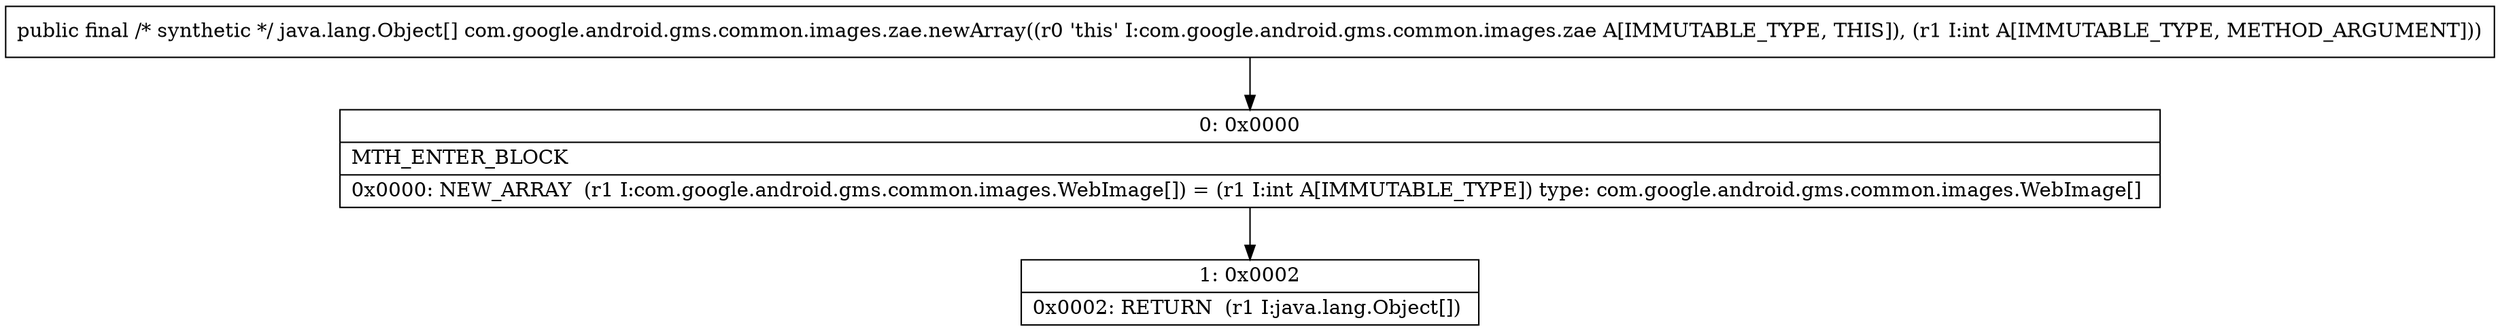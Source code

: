 digraph "CFG forcom.google.android.gms.common.images.zae.newArray(I)[Ljava\/lang\/Object;" {
Node_0 [shape=record,label="{0\:\ 0x0000|MTH_ENTER_BLOCK\l|0x0000: NEW_ARRAY  (r1 I:com.google.android.gms.common.images.WebImage[]) = (r1 I:int A[IMMUTABLE_TYPE]) type: com.google.android.gms.common.images.WebImage[] \l}"];
Node_1 [shape=record,label="{1\:\ 0x0002|0x0002: RETURN  (r1 I:java.lang.Object[]) \l}"];
MethodNode[shape=record,label="{public final \/* synthetic *\/ java.lang.Object[] com.google.android.gms.common.images.zae.newArray((r0 'this' I:com.google.android.gms.common.images.zae A[IMMUTABLE_TYPE, THIS]), (r1 I:int A[IMMUTABLE_TYPE, METHOD_ARGUMENT])) }"];
MethodNode -> Node_0;
Node_0 -> Node_1;
}

